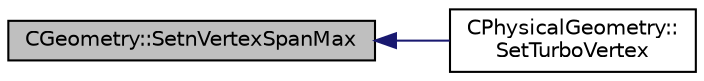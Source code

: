 digraph "CGeometry::SetnVertexSpanMax"
{
  edge [fontname="Helvetica",fontsize="10",labelfontname="Helvetica",labelfontsize="10"];
  node [fontname="Helvetica",fontsize="10",shape=record];
  rankdir="LR";
  Node2845 [label="CGeometry::SetnVertexSpanMax",height=0.2,width=0.4,color="black", fillcolor="grey75", style="filled", fontcolor="black"];
  Node2845 -> Node2846 [dir="back",color="midnightblue",fontsize="10",style="solid",fontname="Helvetica"];
  Node2846 [label="CPhysicalGeometry::\lSetTurboVertex",height=0.2,width=0.4,color="black", fillcolor="white", style="filled",URL="$class_c_physical_geometry.html#a51481bb8173c15758a94838d29c7f0c7",tooltip="Set turbo boundary vertex. "];
}
